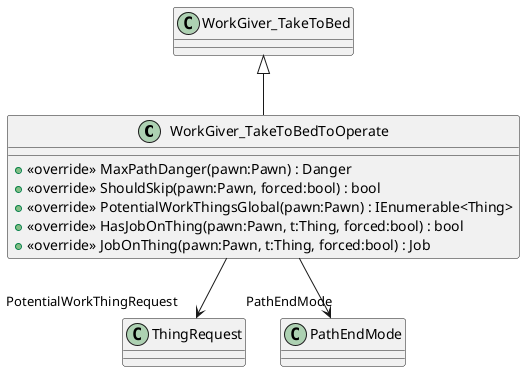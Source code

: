 @startuml
class WorkGiver_TakeToBedToOperate {
    + <<override>> MaxPathDanger(pawn:Pawn) : Danger
    + <<override>> ShouldSkip(pawn:Pawn, forced:bool) : bool
    + <<override>> PotentialWorkThingsGlobal(pawn:Pawn) : IEnumerable<Thing>
    + <<override>> HasJobOnThing(pawn:Pawn, t:Thing, forced:bool) : bool
    + <<override>> JobOnThing(pawn:Pawn, t:Thing, forced:bool) : Job
}
WorkGiver_TakeToBed <|-- WorkGiver_TakeToBedToOperate
WorkGiver_TakeToBedToOperate --> "PotentialWorkThingRequest" ThingRequest
WorkGiver_TakeToBedToOperate --> "PathEndMode" PathEndMode
@enduml
